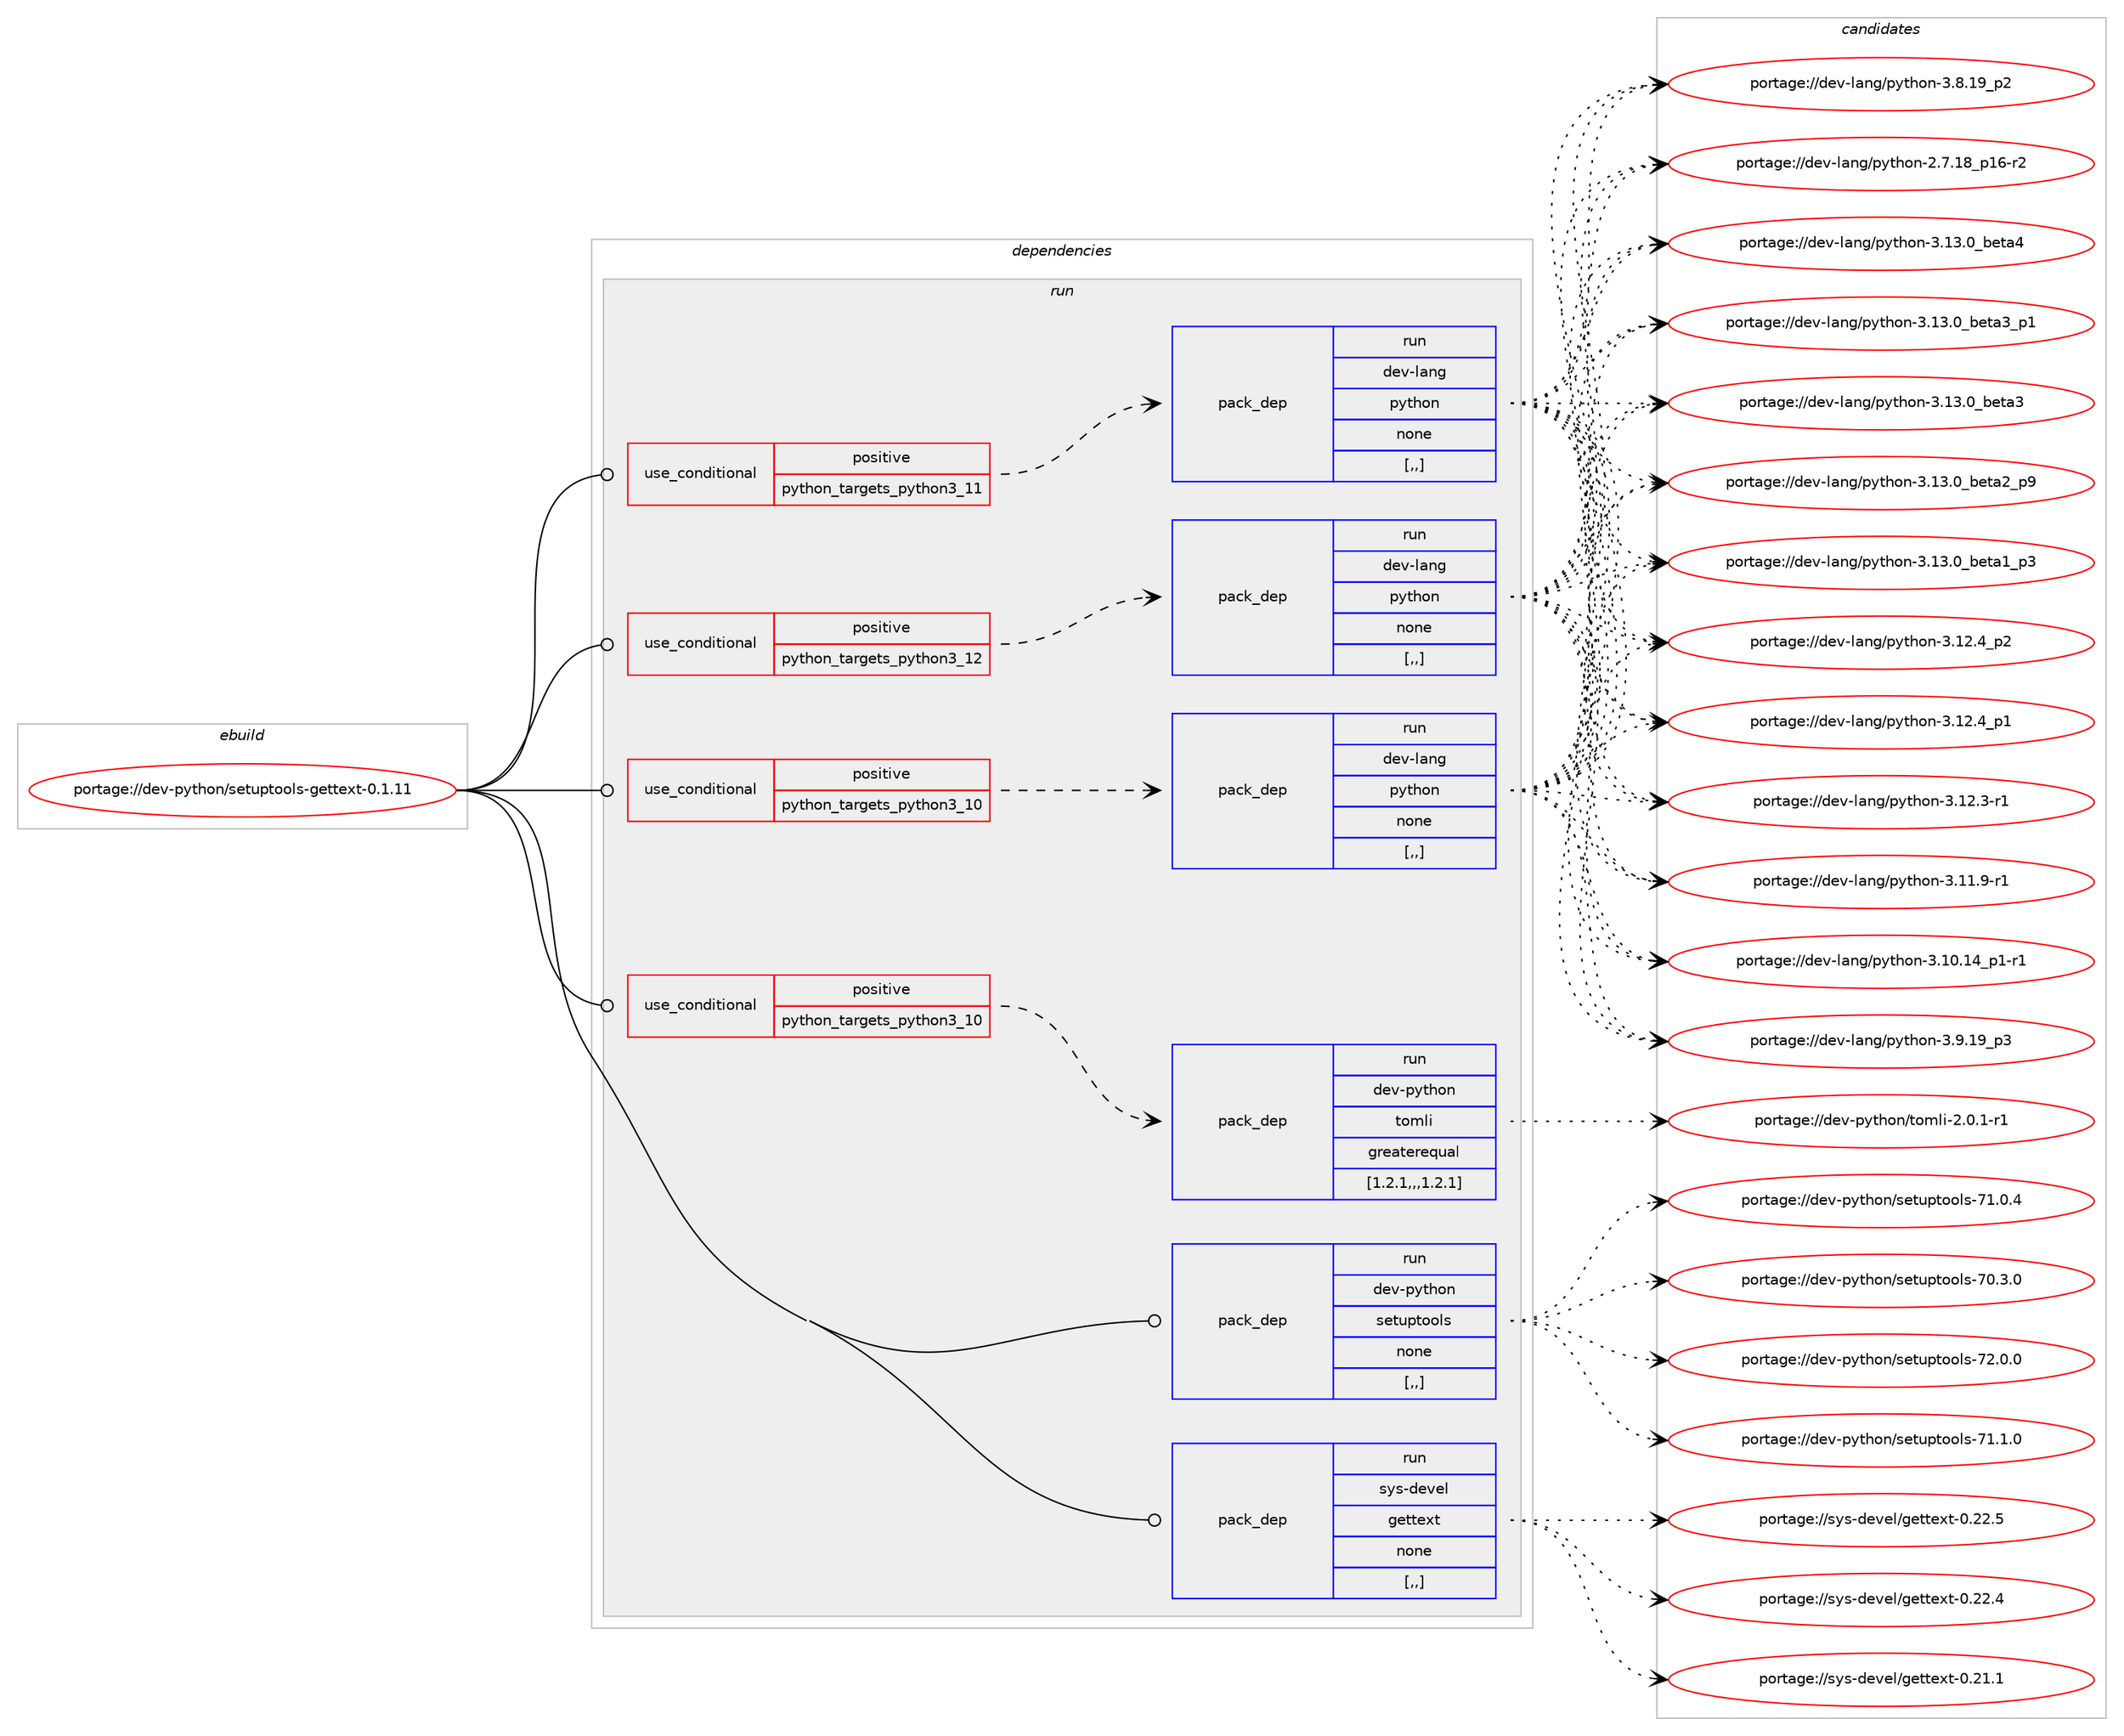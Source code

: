 digraph prolog {

# *************
# Graph options
# *************

newrank=true;
concentrate=true;
compound=true;
graph [rankdir=LR,fontname=Helvetica,fontsize=10,ranksep=1.5];#, ranksep=2.5, nodesep=0.2];
edge  [arrowhead=vee];
node  [fontname=Helvetica,fontsize=10];

# **********
# The ebuild
# **********

subgraph cluster_leftcol {
color=gray;
label=<<i>ebuild</i>>;
id [label="portage://dev-python/setuptools-gettext-0.1.11", color=red, width=4, href="../dev-python/setuptools-gettext-0.1.11.svg"];
}

# ****************
# The dependencies
# ****************

subgraph cluster_midcol {
color=gray;
label=<<i>dependencies</i>>;
subgraph cluster_compile {
fillcolor="#eeeeee";
style=filled;
label=<<i>compile</i>>;
}
subgraph cluster_compileandrun {
fillcolor="#eeeeee";
style=filled;
label=<<i>compile and run</i>>;
}
subgraph cluster_run {
fillcolor="#eeeeee";
style=filled;
label=<<i>run</i>>;
subgraph cond39509 {
dependency163263 [label=<<TABLE BORDER="0" CELLBORDER="1" CELLSPACING="0" CELLPADDING="4"><TR><TD ROWSPAN="3" CELLPADDING="10">use_conditional</TD></TR><TR><TD>positive</TD></TR><TR><TD>python_targets_python3_10</TD></TR></TABLE>>, shape=none, color=red];
subgraph pack122482 {
dependency163264 [label=<<TABLE BORDER="0" CELLBORDER="1" CELLSPACING="0" CELLPADDING="4" WIDTH="220"><TR><TD ROWSPAN="6" CELLPADDING="30">pack_dep</TD></TR><TR><TD WIDTH="110">run</TD></TR><TR><TD>dev-lang</TD></TR><TR><TD>python</TD></TR><TR><TD>none</TD></TR><TR><TD>[,,]</TD></TR></TABLE>>, shape=none, color=blue];
}
dependency163263:e -> dependency163264:w [weight=20,style="dashed",arrowhead="vee"];
}
id:e -> dependency163263:w [weight=20,style="solid",arrowhead="odot"];
subgraph cond39510 {
dependency163265 [label=<<TABLE BORDER="0" CELLBORDER="1" CELLSPACING="0" CELLPADDING="4"><TR><TD ROWSPAN="3" CELLPADDING="10">use_conditional</TD></TR><TR><TD>positive</TD></TR><TR><TD>python_targets_python3_10</TD></TR></TABLE>>, shape=none, color=red];
subgraph pack122483 {
dependency163266 [label=<<TABLE BORDER="0" CELLBORDER="1" CELLSPACING="0" CELLPADDING="4" WIDTH="220"><TR><TD ROWSPAN="6" CELLPADDING="30">pack_dep</TD></TR><TR><TD WIDTH="110">run</TD></TR><TR><TD>dev-python</TD></TR><TR><TD>tomli</TD></TR><TR><TD>greaterequal</TD></TR><TR><TD>[1.2.1,,,1.2.1]</TD></TR></TABLE>>, shape=none, color=blue];
}
dependency163265:e -> dependency163266:w [weight=20,style="dashed",arrowhead="vee"];
}
id:e -> dependency163265:w [weight=20,style="solid",arrowhead="odot"];
subgraph cond39511 {
dependency163267 [label=<<TABLE BORDER="0" CELLBORDER="1" CELLSPACING="0" CELLPADDING="4"><TR><TD ROWSPAN="3" CELLPADDING="10">use_conditional</TD></TR><TR><TD>positive</TD></TR><TR><TD>python_targets_python3_11</TD></TR></TABLE>>, shape=none, color=red];
subgraph pack122484 {
dependency163268 [label=<<TABLE BORDER="0" CELLBORDER="1" CELLSPACING="0" CELLPADDING="4" WIDTH="220"><TR><TD ROWSPAN="6" CELLPADDING="30">pack_dep</TD></TR><TR><TD WIDTH="110">run</TD></TR><TR><TD>dev-lang</TD></TR><TR><TD>python</TD></TR><TR><TD>none</TD></TR><TR><TD>[,,]</TD></TR></TABLE>>, shape=none, color=blue];
}
dependency163267:e -> dependency163268:w [weight=20,style="dashed",arrowhead="vee"];
}
id:e -> dependency163267:w [weight=20,style="solid",arrowhead="odot"];
subgraph cond39512 {
dependency163269 [label=<<TABLE BORDER="0" CELLBORDER="1" CELLSPACING="0" CELLPADDING="4"><TR><TD ROWSPAN="3" CELLPADDING="10">use_conditional</TD></TR><TR><TD>positive</TD></TR><TR><TD>python_targets_python3_12</TD></TR></TABLE>>, shape=none, color=red];
subgraph pack122485 {
dependency163270 [label=<<TABLE BORDER="0" CELLBORDER="1" CELLSPACING="0" CELLPADDING="4" WIDTH="220"><TR><TD ROWSPAN="6" CELLPADDING="30">pack_dep</TD></TR><TR><TD WIDTH="110">run</TD></TR><TR><TD>dev-lang</TD></TR><TR><TD>python</TD></TR><TR><TD>none</TD></TR><TR><TD>[,,]</TD></TR></TABLE>>, shape=none, color=blue];
}
dependency163269:e -> dependency163270:w [weight=20,style="dashed",arrowhead="vee"];
}
id:e -> dependency163269:w [weight=20,style="solid",arrowhead="odot"];
subgraph pack122486 {
dependency163271 [label=<<TABLE BORDER="0" CELLBORDER="1" CELLSPACING="0" CELLPADDING="4" WIDTH="220"><TR><TD ROWSPAN="6" CELLPADDING="30">pack_dep</TD></TR><TR><TD WIDTH="110">run</TD></TR><TR><TD>dev-python</TD></TR><TR><TD>setuptools</TD></TR><TR><TD>none</TD></TR><TR><TD>[,,]</TD></TR></TABLE>>, shape=none, color=blue];
}
id:e -> dependency163271:w [weight=20,style="solid",arrowhead="odot"];
subgraph pack122487 {
dependency163272 [label=<<TABLE BORDER="0" CELLBORDER="1" CELLSPACING="0" CELLPADDING="4" WIDTH="220"><TR><TD ROWSPAN="6" CELLPADDING="30">pack_dep</TD></TR><TR><TD WIDTH="110">run</TD></TR><TR><TD>sys-devel</TD></TR><TR><TD>gettext</TD></TR><TR><TD>none</TD></TR><TR><TD>[,,]</TD></TR></TABLE>>, shape=none, color=blue];
}
id:e -> dependency163272:w [weight=20,style="solid",arrowhead="odot"];
}
}

# **************
# The candidates
# **************

subgraph cluster_choices {
rank=same;
color=gray;
label=<<i>candidates</i>>;

subgraph choice122482 {
color=black;
nodesep=1;
choice1001011184510897110103471121211161041111104551464951464895981011169752 [label="portage://dev-lang/python-3.13.0_beta4", color=red, width=4,href="../dev-lang/python-3.13.0_beta4.svg"];
choice10010111845108971101034711212111610411111045514649514648959810111697519511249 [label="portage://dev-lang/python-3.13.0_beta3_p1", color=red, width=4,href="../dev-lang/python-3.13.0_beta3_p1.svg"];
choice1001011184510897110103471121211161041111104551464951464895981011169751 [label="portage://dev-lang/python-3.13.0_beta3", color=red, width=4,href="../dev-lang/python-3.13.0_beta3.svg"];
choice10010111845108971101034711212111610411111045514649514648959810111697509511257 [label="portage://dev-lang/python-3.13.0_beta2_p9", color=red, width=4,href="../dev-lang/python-3.13.0_beta2_p9.svg"];
choice10010111845108971101034711212111610411111045514649514648959810111697499511251 [label="portage://dev-lang/python-3.13.0_beta1_p3", color=red, width=4,href="../dev-lang/python-3.13.0_beta1_p3.svg"];
choice100101118451089711010347112121116104111110455146495046529511250 [label="portage://dev-lang/python-3.12.4_p2", color=red, width=4,href="../dev-lang/python-3.12.4_p2.svg"];
choice100101118451089711010347112121116104111110455146495046529511249 [label="portage://dev-lang/python-3.12.4_p1", color=red, width=4,href="../dev-lang/python-3.12.4_p1.svg"];
choice100101118451089711010347112121116104111110455146495046514511449 [label="portage://dev-lang/python-3.12.3-r1", color=red, width=4,href="../dev-lang/python-3.12.3-r1.svg"];
choice100101118451089711010347112121116104111110455146494946574511449 [label="portage://dev-lang/python-3.11.9-r1", color=red, width=4,href="../dev-lang/python-3.11.9-r1.svg"];
choice100101118451089711010347112121116104111110455146494846495295112494511449 [label="portage://dev-lang/python-3.10.14_p1-r1", color=red, width=4,href="../dev-lang/python-3.10.14_p1-r1.svg"];
choice100101118451089711010347112121116104111110455146574649579511251 [label="portage://dev-lang/python-3.9.19_p3", color=red, width=4,href="../dev-lang/python-3.9.19_p3.svg"];
choice100101118451089711010347112121116104111110455146564649579511250 [label="portage://dev-lang/python-3.8.19_p2", color=red, width=4,href="../dev-lang/python-3.8.19_p2.svg"];
choice100101118451089711010347112121116104111110455046554649569511249544511450 [label="portage://dev-lang/python-2.7.18_p16-r2", color=red, width=4,href="../dev-lang/python-2.7.18_p16-r2.svg"];
dependency163264:e -> choice1001011184510897110103471121211161041111104551464951464895981011169752:w [style=dotted,weight="100"];
dependency163264:e -> choice10010111845108971101034711212111610411111045514649514648959810111697519511249:w [style=dotted,weight="100"];
dependency163264:e -> choice1001011184510897110103471121211161041111104551464951464895981011169751:w [style=dotted,weight="100"];
dependency163264:e -> choice10010111845108971101034711212111610411111045514649514648959810111697509511257:w [style=dotted,weight="100"];
dependency163264:e -> choice10010111845108971101034711212111610411111045514649514648959810111697499511251:w [style=dotted,weight="100"];
dependency163264:e -> choice100101118451089711010347112121116104111110455146495046529511250:w [style=dotted,weight="100"];
dependency163264:e -> choice100101118451089711010347112121116104111110455146495046529511249:w [style=dotted,weight="100"];
dependency163264:e -> choice100101118451089711010347112121116104111110455146495046514511449:w [style=dotted,weight="100"];
dependency163264:e -> choice100101118451089711010347112121116104111110455146494946574511449:w [style=dotted,weight="100"];
dependency163264:e -> choice100101118451089711010347112121116104111110455146494846495295112494511449:w [style=dotted,weight="100"];
dependency163264:e -> choice100101118451089711010347112121116104111110455146574649579511251:w [style=dotted,weight="100"];
dependency163264:e -> choice100101118451089711010347112121116104111110455146564649579511250:w [style=dotted,weight="100"];
dependency163264:e -> choice100101118451089711010347112121116104111110455046554649569511249544511450:w [style=dotted,weight="100"];
}
subgraph choice122483 {
color=black;
nodesep=1;
choice10010111845112121116104111110471161111091081054550464846494511449 [label="portage://dev-python/tomli-2.0.1-r1", color=red, width=4,href="../dev-python/tomli-2.0.1-r1.svg"];
dependency163266:e -> choice10010111845112121116104111110471161111091081054550464846494511449:w [style=dotted,weight="100"];
}
subgraph choice122484 {
color=black;
nodesep=1;
choice1001011184510897110103471121211161041111104551464951464895981011169752 [label="portage://dev-lang/python-3.13.0_beta4", color=red, width=4,href="../dev-lang/python-3.13.0_beta4.svg"];
choice10010111845108971101034711212111610411111045514649514648959810111697519511249 [label="portage://dev-lang/python-3.13.0_beta3_p1", color=red, width=4,href="../dev-lang/python-3.13.0_beta3_p1.svg"];
choice1001011184510897110103471121211161041111104551464951464895981011169751 [label="portage://dev-lang/python-3.13.0_beta3", color=red, width=4,href="../dev-lang/python-3.13.0_beta3.svg"];
choice10010111845108971101034711212111610411111045514649514648959810111697509511257 [label="portage://dev-lang/python-3.13.0_beta2_p9", color=red, width=4,href="../dev-lang/python-3.13.0_beta2_p9.svg"];
choice10010111845108971101034711212111610411111045514649514648959810111697499511251 [label="portage://dev-lang/python-3.13.0_beta1_p3", color=red, width=4,href="../dev-lang/python-3.13.0_beta1_p3.svg"];
choice100101118451089711010347112121116104111110455146495046529511250 [label="portage://dev-lang/python-3.12.4_p2", color=red, width=4,href="../dev-lang/python-3.12.4_p2.svg"];
choice100101118451089711010347112121116104111110455146495046529511249 [label="portage://dev-lang/python-3.12.4_p1", color=red, width=4,href="../dev-lang/python-3.12.4_p1.svg"];
choice100101118451089711010347112121116104111110455146495046514511449 [label="portage://dev-lang/python-3.12.3-r1", color=red, width=4,href="../dev-lang/python-3.12.3-r1.svg"];
choice100101118451089711010347112121116104111110455146494946574511449 [label="portage://dev-lang/python-3.11.9-r1", color=red, width=4,href="../dev-lang/python-3.11.9-r1.svg"];
choice100101118451089711010347112121116104111110455146494846495295112494511449 [label="portage://dev-lang/python-3.10.14_p1-r1", color=red, width=4,href="../dev-lang/python-3.10.14_p1-r1.svg"];
choice100101118451089711010347112121116104111110455146574649579511251 [label="portage://dev-lang/python-3.9.19_p3", color=red, width=4,href="../dev-lang/python-3.9.19_p3.svg"];
choice100101118451089711010347112121116104111110455146564649579511250 [label="portage://dev-lang/python-3.8.19_p2", color=red, width=4,href="../dev-lang/python-3.8.19_p2.svg"];
choice100101118451089711010347112121116104111110455046554649569511249544511450 [label="portage://dev-lang/python-2.7.18_p16-r2", color=red, width=4,href="../dev-lang/python-2.7.18_p16-r2.svg"];
dependency163268:e -> choice1001011184510897110103471121211161041111104551464951464895981011169752:w [style=dotted,weight="100"];
dependency163268:e -> choice10010111845108971101034711212111610411111045514649514648959810111697519511249:w [style=dotted,weight="100"];
dependency163268:e -> choice1001011184510897110103471121211161041111104551464951464895981011169751:w [style=dotted,weight="100"];
dependency163268:e -> choice10010111845108971101034711212111610411111045514649514648959810111697509511257:w [style=dotted,weight="100"];
dependency163268:e -> choice10010111845108971101034711212111610411111045514649514648959810111697499511251:w [style=dotted,weight="100"];
dependency163268:e -> choice100101118451089711010347112121116104111110455146495046529511250:w [style=dotted,weight="100"];
dependency163268:e -> choice100101118451089711010347112121116104111110455146495046529511249:w [style=dotted,weight="100"];
dependency163268:e -> choice100101118451089711010347112121116104111110455146495046514511449:w [style=dotted,weight="100"];
dependency163268:e -> choice100101118451089711010347112121116104111110455146494946574511449:w [style=dotted,weight="100"];
dependency163268:e -> choice100101118451089711010347112121116104111110455146494846495295112494511449:w [style=dotted,weight="100"];
dependency163268:e -> choice100101118451089711010347112121116104111110455146574649579511251:w [style=dotted,weight="100"];
dependency163268:e -> choice100101118451089711010347112121116104111110455146564649579511250:w [style=dotted,weight="100"];
dependency163268:e -> choice100101118451089711010347112121116104111110455046554649569511249544511450:w [style=dotted,weight="100"];
}
subgraph choice122485 {
color=black;
nodesep=1;
choice1001011184510897110103471121211161041111104551464951464895981011169752 [label="portage://dev-lang/python-3.13.0_beta4", color=red, width=4,href="../dev-lang/python-3.13.0_beta4.svg"];
choice10010111845108971101034711212111610411111045514649514648959810111697519511249 [label="portage://dev-lang/python-3.13.0_beta3_p1", color=red, width=4,href="../dev-lang/python-3.13.0_beta3_p1.svg"];
choice1001011184510897110103471121211161041111104551464951464895981011169751 [label="portage://dev-lang/python-3.13.0_beta3", color=red, width=4,href="../dev-lang/python-3.13.0_beta3.svg"];
choice10010111845108971101034711212111610411111045514649514648959810111697509511257 [label="portage://dev-lang/python-3.13.0_beta2_p9", color=red, width=4,href="../dev-lang/python-3.13.0_beta2_p9.svg"];
choice10010111845108971101034711212111610411111045514649514648959810111697499511251 [label="portage://dev-lang/python-3.13.0_beta1_p3", color=red, width=4,href="../dev-lang/python-3.13.0_beta1_p3.svg"];
choice100101118451089711010347112121116104111110455146495046529511250 [label="portage://dev-lang/python-3.12.4_p2", color=red, width=4,href="../dev-lang/python-3.12.4_p2.svg"];
choice100101118451089711010347112121116104111110455146495046529511249 [label="portage://dev-lang/python-3.12.4_p1", color=red, width=4,href="../dev-lang/python-3.12.4_p1.svg"];
choice100101118451089711010347112121116104111110455146495046514511449 [label="portage://dev-lang/python-3.12.3-r1", color=red, width=4,href="../dev-lang/python-3.12.3-r1.svg"];
choice100101118451089711010347112121116104111110455146494946574511449 [label="portage://dev-lang/python-3.11.9-r1", color=red, width=4,href="../dev-lang/python-3.11.9-r1.svg"];
choice100101118451089711010347112121116104111110455146494846495295112494511449 [label="portage://dev-lang/python-3.10.14_p1-r1", color=red, width=4,href="../dev-lang/python-3.10.14_p1-r1.svg"];
choice100101118451089711010347112121116104111110455146574649579511251 [label="portage://dev-lang/python-3.9.19_p3", color=red, width=4,href="../dev-lang/python-3.9.19_p3.svg"];
choice100101118451089711010347112121116104111110455146564649579511250 [label="portage://dev-lang/python-3.8.19_p2", color=red, width=4,href="../dev-lang/python-3.8.19_p2.svg"];
choice100101118451089711010347112121116104111110455046554649569511249544511450 [label="portage://dev-lang/python-2.7.18_p16-r2", color=red, width=4,href="../dev-lang/python-2.7.18_p16-r2.svg"];
dependency163270:e -> choice1001011184510897110103471121211161041111104551464951464895981011169752:w [style=dotted,weight="100"];
dependency163270:e -> choice10010111845108971101034711212111610411111045514649514648959810111697519511249:w [style=dotted,weight="100"];
dependency163270:e -> choice1001011184510897110103471121211161041111104551464951464895981011169751:w [style=dotted,weight="100"];
dependency163270:e -> choice10010111845108971101034711212111610411111045514649514648959810111697509511257:w [style=dotted,weight="100"];
dependency163270:e -> choice10010111845108971101034711212111610411111045514649514648959810111697499511251:w [style=dotted,weight="100"];
dependency163270:e -> choice100101118451089711010347112121116104111110455146495046529511250:w [style=dotted,weight="100"];
dependency163270:e -> choice100101118451089711010347112121116104111110455146495046529511249:w [style=dotted,weight="100"];
dependency163270:e -> choice100101118451089711010347112121116104111110455146495046514511449:w [style=dotted,weight="100"];
dependency163270:e -> choice100101118451089711010347112121116104111110455146494946574511449:w [style=dotted,weight="100"];
dependency163270:e -> choice100101118451089711010347112121116104111110455146494846495295112494511449:w [style=dotted,weight="100"];
dependency163270:e -> choice100101118451089711010347112121116104111110455146574649579511251:w [style=dotted,weight="100"];
dependency163270:e -> choice100101118451089711010347112121116104111110455146564649579511250:w [style=dotted,weight="100"];
dependency163270:e -> choice100101118451089711010347112121116104111110455046554649569511249544511450:w [style=dotted,weight="100"];
}
subgraph choice122486 {
color=black;
nodesep=1;
choice100101118451121211161041111104711510111611711211611111110811545555046484648 [label="portage://dev-python/setuptools-72.0.0", color=red, width=4,href="../dev-python/setuptools-72.0.0.svg"];
choice100101118451121211161041111104711510111611711211611111110811545554946494648 [label="portage://dev-python/setuptools-71.1.0", color=red, width=4,href="../dev-python/setuptools-71.1.0.svg"];
choice100101118451121211161041111104711510111611711211611111110811545554946484652 [label="portage://dev-python/setuptools-71.0.4", color=red, width=4,href="../dev-python/setuptools-71.0.4.svg"];
choice100101118451121211161041111104711510111611711211611111110811545554846514648 [label="portage://dev-python/setuptools-70.3.0", color=red, width=4,href="../dev-python/setuptools-70.3.0.svg"];
dependency163271:e -> choice100101118451121211161041111104711510111611711211611111110811545555046484648:w [style=dotted,weight="100"];
dependency163271:e -> choice100101118451121211161041111104711510111611711211611111110811545554946494648:w [style=dotted,weight="100"];
dependency163271:e -> choice100101118451121211161041111104711510111611711211611111110811545554946484652:w [style=dotted,weight="100"];
dependency163271:e -> choice100101118451121211161041111104711510111611711211611111110811545554846514648:w [style=dotted,weight="100"];
}
subgraph choice122487 {
color=black;
nodesep=1;
choice115121115451001011181011084710310111611610112011645484650504653 [label="portage://sys-devel/gettext-0.22.5", color=red, width=4,href="../sys-devel/gettext-0.22.5.svg"];
choice115121115451001011181011084710310111611610112011645484650504652 [label="portage://sys-devel/gettext-0.22.4", color=red, width=4,href="../sys-devel/gettext-0.22.4.svg"];
choice115121115451001011181011084710310111611610112011645484650494649 [label="portage://sys-devel/gettext-0.21.1", color=red, width=4,href="../sys-devel/gettext-0.21.1.svg"];
dependency163272:e -> choice115121115451001011181011084710310111611610112011645484650504653:w [style=dotted,weight="100"];
dependency163272:e -> choice115121115451001011181011084710310111611610112011645484650504652:w [style=dotted,weight="100"];
dependency163272:e -> choice115121115451001011181011084710310111611610112011645484650494649:w [style=dotted,weight="100"];
}
}

}
